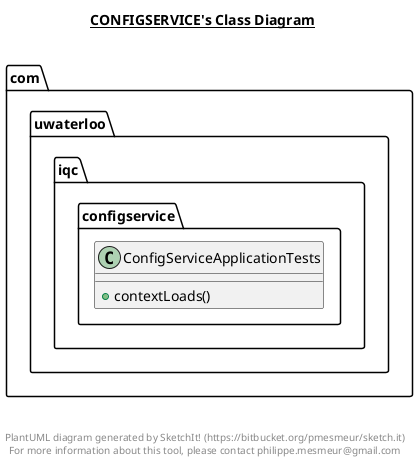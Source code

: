 @startuml

title __CONFIGSERVICE's Class Diagram__\n

  namespace com.uwaterloo.iqc.configservice {
    class com.uwaterloo.iqc.configservice.ConfigServiceApplicationTests {
        + contextLoads()
    }
  }
  



right footer


PlantUML diagram generated by SketchIt! (https://bitbucket.org/pmesmeur/sketch.it)
For more information about this tool, please contact philippe.mesmeur@gmail.com
endfooter

@enduml

